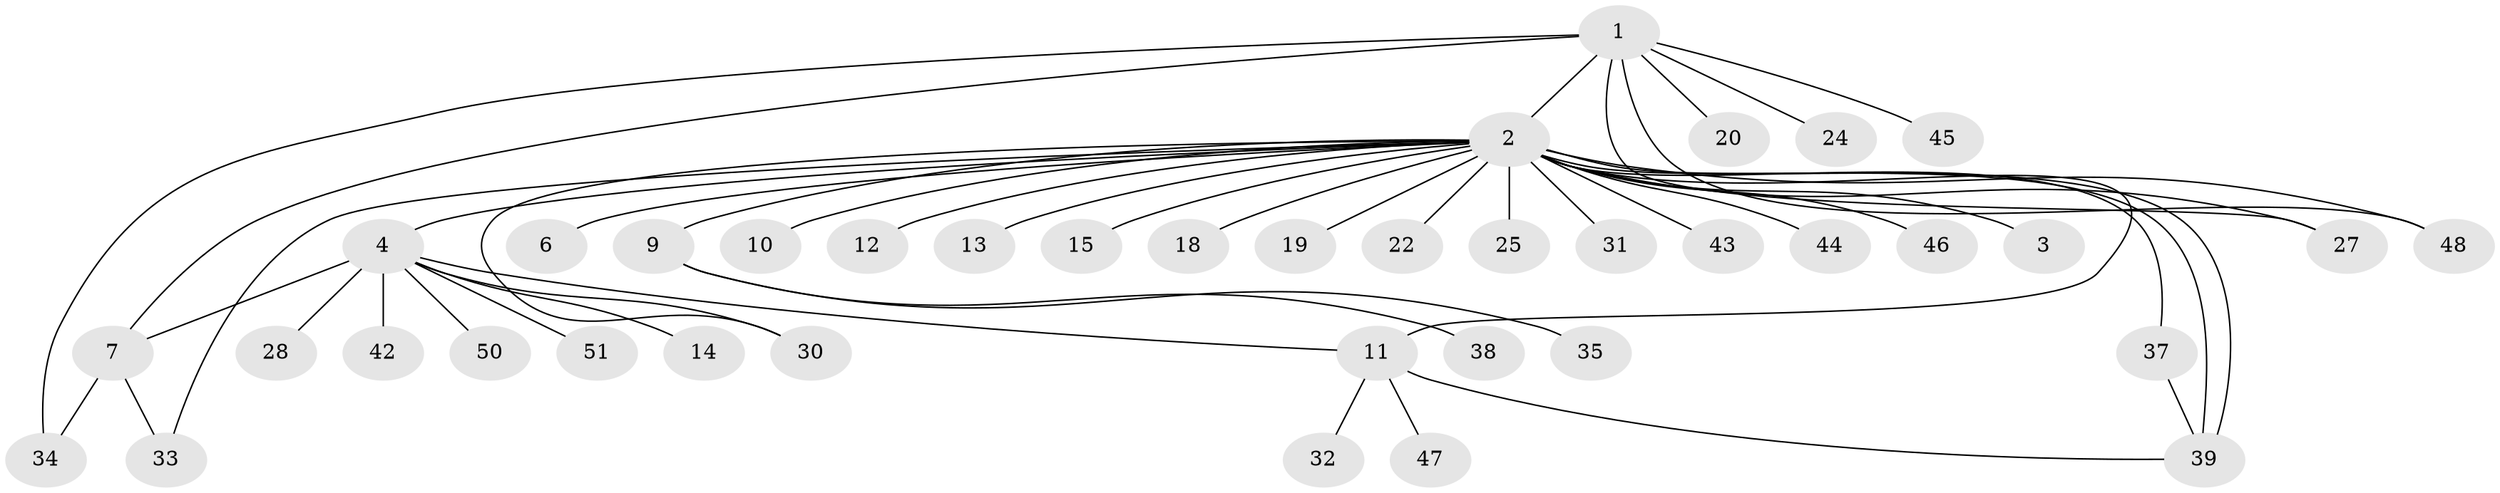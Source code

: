 // Generated by graph-tools (version 1.1) at 2025/51/02/27/25 19:51:55]
// undirected, 39 vertices, 48 edges
graph export_dot {
graph [start="1"]
  node [color=gray90,style=filled];
  1 [super="+17"];
  2 [super="+5"];
  3;
  4 [super="+8"];
  6 [super="+16"];
  7 [super="+21"];
  9 [super="+29"];
  10;
  11 [super="+23"];
  12;
  13 [super="+26"];
  14 [super="+36"];
  15;
  18;
  19;
  20;
  22;
  24;
  25;
  27 [super="+40"];
  28 [super="+41"];
  30;
  31;
  32;
  33;
  34 [super="+49"];
  35;
  37;
  38;
  39;
  42;
  43;
  44;
  45;
  46;
  47;
  48;
  50;
  51;
  1 -- 2;
  1 -- 7;
  1 -- 20;
  1 -- 24;
  1 -- 45;
  1 -- 48;
  1 -- 27;
  1 -- 34;
  2 -- 3;
  2 -- 4 [weight=2];
  2 -- 10;
  2 -- 11 [weight=2];
  2 -- 12;
  2 -- 15;
  2 -- 19;
  2 -- 22;
  2 -- 27;
  2 -- 30;
  2 -- 31 [weight=2];
  2 -- 37;
  2 -- 39;
  2 -- 39;
  2 -- 44;
  2 -- 46;
  2 -- 33;
  2 -- 6;
  2 -- 9;
  2 -- 43;
  2 -- 13;
  2 -- 48;
  2 -- 18;
  2 -- 25;
  4 -- 7;
  4 -- 42;
  4 -- 50;
  4 -- 11;
  4 -- 51;
  4 -- 30;
  4 -- 28;
  4 -- 14;
  7 -- 33;
  7 -- 34;
  9 -- 35;
  9 -- 38;
  11 -- 32;
  11 -- 39;
  11 -- 47;
  37 -- 39;
}
